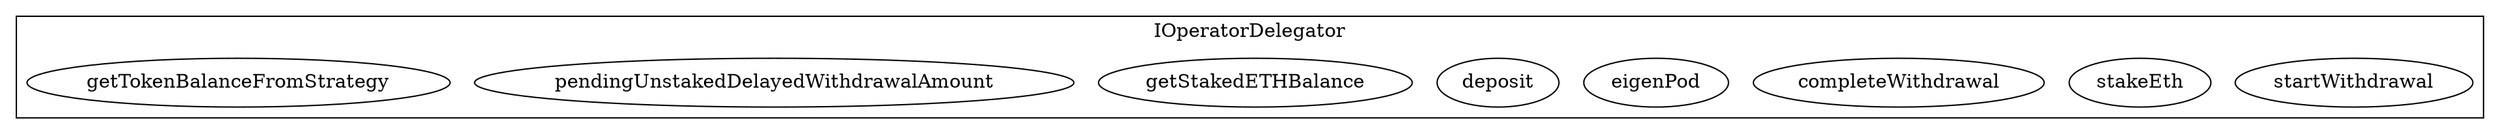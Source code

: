 strict digraph {
subgraph cluster_4534_IOperatorDelegator {
label = "IOperatorDelegator"
"4534_startWithdrawal" [label="startWithdrawal"]
"4534_stakeEth" [label="stakeEth"]
"4534_completeWithdrawal" [label="completeWithdrawal"]
"4534_eigenPod" [label="eigenPod"]
"4534_deposit" [label="deposit"]
"4534_getStakedETHBalance" [label="getStakedETHBalance"]
"4534_pendingUnstakedDelayedWithdrawalAmount" [label="pendingUnstakedDelayedWithdrawalAmount"]
"4534_getTokenBalanceFromStrategy" [label="getTokenBalanceFromStrategy"]
}subgraph cluster_solidity {
label = "[Solidity]"
}
}